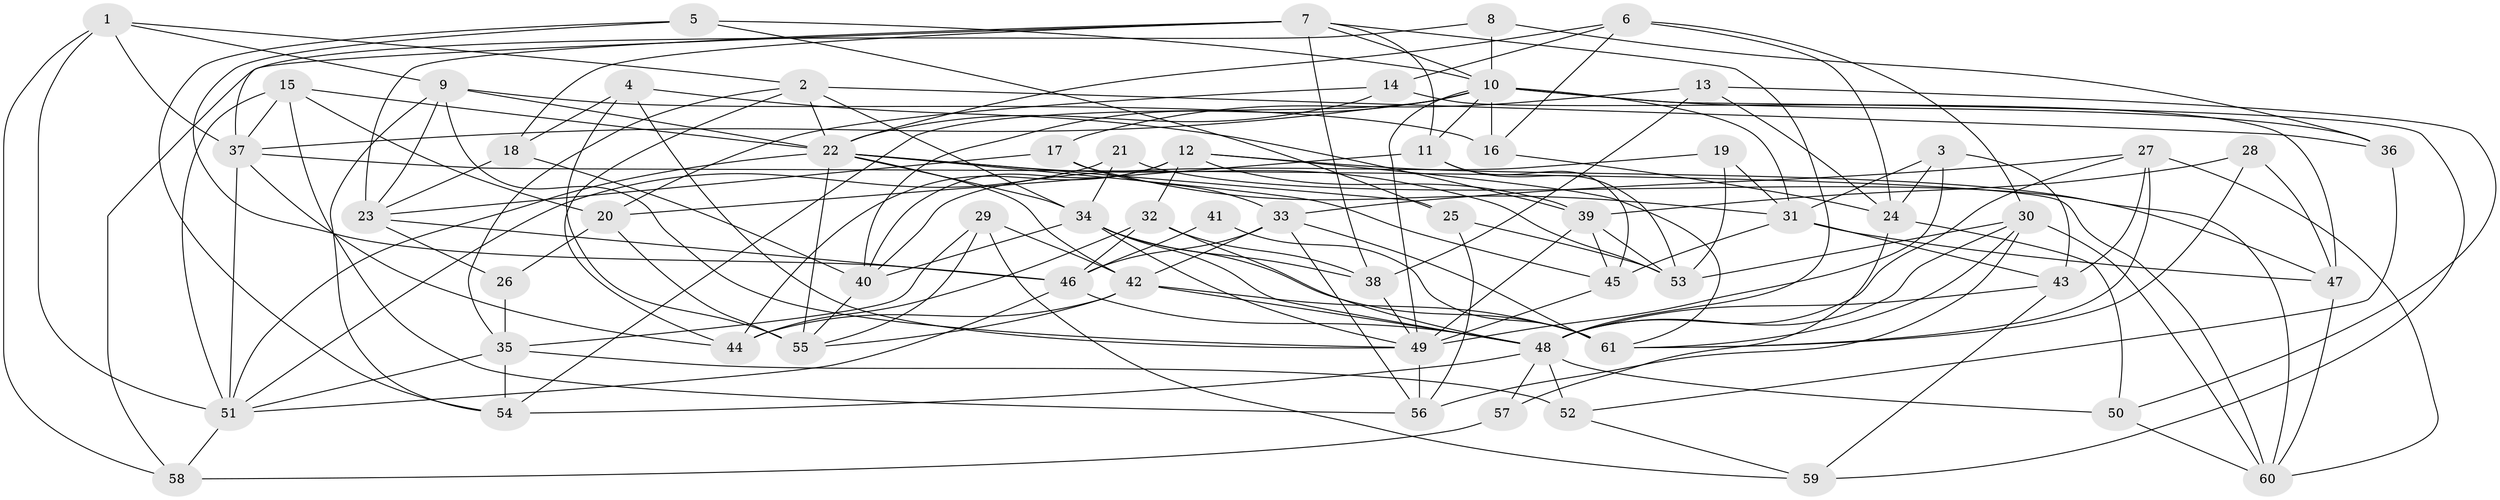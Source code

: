 // original degree distribution, {2: 0.11570247933884298, 4: 0.3140495867768595, 5: 0.17355371900826447, 6: 0.09090909090909091, 3: 0.2644628099173554, 8: 0.01652892561983471, 7: 0.024793388429752067}
// Generated by graph-tools (version 1.1) at 2025/02/03/09/25 03:02:01]
// undirected, 61 vertices, 166 edges
graph export_dot {
graph [start="1"]
  node [color=gray90,style=filled];
  1;
  2;
  3;
  4;
  5;
  6;
  7;
  8;
  9;
  10;
  11;
  12;
  13;
  14;
  15;
  16;
  17;
  18;
  19;
  20;
  21;
  22;
  23;
  24;
  25;
  26;
  27;
  28;
  29;
  30;
  31;
  32;
  33;
  34;
  35;
  36;
  37;
  38;
  39;
  40;
  41;
  42;
  43;
  44;
  45;
  46;
  47;
  48;
  49;
  50;
  51;
  52;
  53;
  54;
  55;
  56;
  57;
  58;
  59;
  60;
  61;
  1 -- 2 [weight=1.0];
  1 -- 9 [weight=1.0];
  1 -- 37 [weight=1.0];
  1 -- 51 [weight=1.0];
  1 -- 58 [weight=1.0];
  2 -- 22 [weight=1.0];
  2 -- 34 [weight=1.0];
  2 -- 35 [weight=1.0];
  2 -- 36 [weight=1.0];
  2 -- 44 [weight=1.0];
  3 -- 24 [weight=1.0];
  3 -- 31 [weight=1.0];
  3 -- 43 [weight=1.0];
  3 -- 49 [weight=1.0];
  4 -- 18 [weight=1.0];
  4 -- 39 [weight=1.0];
  4 -- 49 [weight=1.0];
  4 -- 55 [weight=1.0];
  5 -- 10 [weight=1.0];
  5 -- 25 [weight=1.0];
  5 -- 46 [weight=1.0];
  5 -- 54 [weight=1.0];
  6 -- 14 [weight=1.0];
  6 -- 16 [weight=1.0];
  6 -- 22 [weight=1.0];
  6 -- 24 [weight=2.0];
  6 -- 30 [weight=1.0];
  7 -- 10 [weight=1.0];
  7 -- 11 [weight=1.0];
  7 -- 18 [weight=1.0];
  7 -- 23 [weight=1.0];
  7 -- 37 [weight=1.0];
  7 -- 38 [weight=1.0];
  7 -- 48 [weight=1.0];
  8 -- 10 [weight=1.0];
  8 -- 36 [weight=1.0];
  8 -- 58 [weight=1.0];
  9 -- 16 [weight=1.0];
  9 -- 22 [weight=1.0];
  9 -- 23 [weight=1.0];
  9 -- 49 [weight=1.0];
  9 -- 54 [weight=1.0];
  10 -- 11 [weight=1.0];
  10 -- 16 [weight=1.0];
  10 -- 31 [weight=1.0];
  10 -- 36 [weight=1.0];
  10 -- 37 [weight=1.0];
  10 -- 40 [weight=1.0];
  10 -- 49 [weight=1.0];
  10 -- 54 [weight=1.0];
  10 -- 59 [weight=1.0];
  11 -- 20 [weight=2.0];
  11 -- 45 [weight=1.0];
  11 -- 53 [weight=1.0];
  12 -- 32 [weight=1.0];
  12 -- 39 [weight=1.0];
  12 -- 40 [weight=1.0];
  12 -- 44 [weight=1.0];
  12 -- 60 [weight=1.0];
  12 -- 61 [weight=1.0];
  13 -- 17 [weight=1.0];
  13 -- 24 [weight=1.0];
  13 -- 38 [weight=1.0];
  13 -- 50 [weight=1.0];
  14 -- 20 [weight=1.0];
  14 -- 22 [weight=1.0];
  14 -- 47 [weight=1.0];
  15 -- 20 [weight=1.0];
  15 -- 22 [weight=1.0];
  15 -- 37 [weight=1.0];
  15 -- 51 [weight=1.0];
  15 -- 56 [weight=1.0];
  16 -- 24 [weight=1.0];
  17 -- 23 [weight=1.0];
  17 -- 31 [weight=1.0];
  17 -- 33 [weight=1.0];
  18 -- 23 [weight=1.0];
  18 -- 40 [weight=1.0];
  19 -- 31 [weight=1.0];
  19 -- 40 [weight=1.0];
  19 -- 53 [weight=1.0];
  20 -- 26 [weight=1.0];
  20 -- 55 [weight=2.0];
  21 -- 34 [weight=1.0];
  21 -- 47 [weight=2.0];
  21 -- 51 [weight=1.0];
  22 -- 25 [weight=1.0];
  22 -- 34 [weight=2.0];
  22 -- 42 [weight=1.0];
  22 -- 45 [weight=2.0];
  22 -- 51 [weight=1.0];
  22 -- 53 [weight=1.0];
  22 -- 55 [weight=2.0];
  23 -- 26 [weight=1.0];
  23 -- 46 [weight=1.0];
  24 -- 50 [weight=1.0];
  24 -- 57 [weight=1.0];
  25 -- 53 [weight=1.0];
  25 -- 56 [weight=1.0];
  26 -- 35 [weight=1.0];
  27 -- 33 [weight=1.0];
  27 -- 43 [weight=1.0];
  27 -- 48 [weight=1.0];
  27 -- 60 [weight=1.0];
  27 -- 61 [weight=1.0];
  28 -- 39 [weight=1.0];
  28 -- 47 [weight=1.0];
  28 -- 61 [weight=1.0];
  29 -- 35 [weight=1.0];
  29 -- 42 [weight=1.0];
  29 -- 55 [weight=2.0];
  29 -- 59 [weight=1.0];
  30 -- 48 [weight=1.0];
  30 -- 53 [weight=1.0];
  30 -- 56 [weight=1.0];
  30 -- 60 [weight=1.0];
  30 -- 61 [weight=1.0];
  31 -- 43 [weight=1.0];
  31 -- 45 [weight=2.0];
  31 -- 47 [weight=2.0];
  32 -- 38 [weight=1.0];
  32 -- 44 [weight=1.0];
  32 -- 46 [weight=1.0];
  32 -- 48 [weight=1.0];
  33 -- 42 [weight=1.0];
  33 -- 46 [weight=1.0];
  33 -- 56 [weight=1.0];
  33 -- 61 [weight=1.0];
  34 -- 38 [weight=1.0];
  34 -- 40 [weight=1.0];
  34 -- 48 [weight=2.0];
  34 -- 49 [weight=1.0];
  34 -- 61 [weight=1.0];
  35 -- 51 [weight=1.0];
  35 -- 52 [weight=1.0];
  35 -- 54 [weight=1.0];
  36 -- 52 [weight=1.0];
  37 -- 44 [weight=1.0];
  37 -- 51 [weight=1.0];
  37 -- 60 [weight=1.0];
  38 -- 49 [weight=1.0];
  39 -- 45 [weight=1.0];
  39 -- 49 [weight=1.0];
  39 -- 53 [weight=1.0];
  40 -- 55 [weight=1.0];
  41 -- 46 [weight=1.0];
  41 -- 61 [weight=2.0];
  42 -- 44 [weight=1.0];
  42 -- 48 [weight=1.0];
  42 -- 55 [weight=1.0];
  42 -- 61 [weight=1.0];
  43 -- 48 [weight=1.0];
  43 -- 59 [weight=1.0];
  45 -- 49 [weight=1.0];
  46 -- 48 [weight=1.0];
  46 -- 51 [weight=1.0];
  47 -- 60 [weight=1.0];
  48 -- 50 [weight=1.0];
  48 -- 52 [weight=2.0];
  48 -- 54 [weight=1.0];
  48 -- 57 [weight=1.0];
  49 -- 56 [weight=2.0];
  50 -- 60 [weight=1.0];
  51 -- 58 [weight=1.0];
  52 -- 59 [weight=1.0];
  57 -- 58 [weight=1.0];
}
